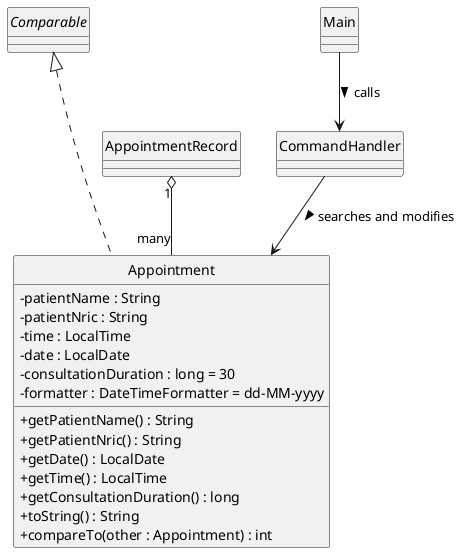 @startuml Appointment
'https://plantuml.com/class-diagram
skinparam classAttributeIconSize 0
hide circle

interface Comparable

Comparable <|... Appointment

class "Appointment" as Appointment {
- patientName : String
- patientNric : String
- time : LocalTime
- date : LocalDate
- consultationDuration : long = 30
- formatter : DateTimeFormatter = dd-MM-yyyy
+ getPatientName() : String
+ getPatientNric() : String
+ getDate() : LocalDate
+ getTime() : LocalTime
+ getConsultationDuration() : long
+ toString() : String
+ compareTo(other : Appointment) : int
}

class AppointmentRecord {}
class Main {}
class CommandHandler {}
class AppointmentRecord {}


CommandHandler --> Appointment : searches and modifies >
AppointmentRecord "1" o-- "many" Appointment
Main --> CommandHandler : calls >

@enduml